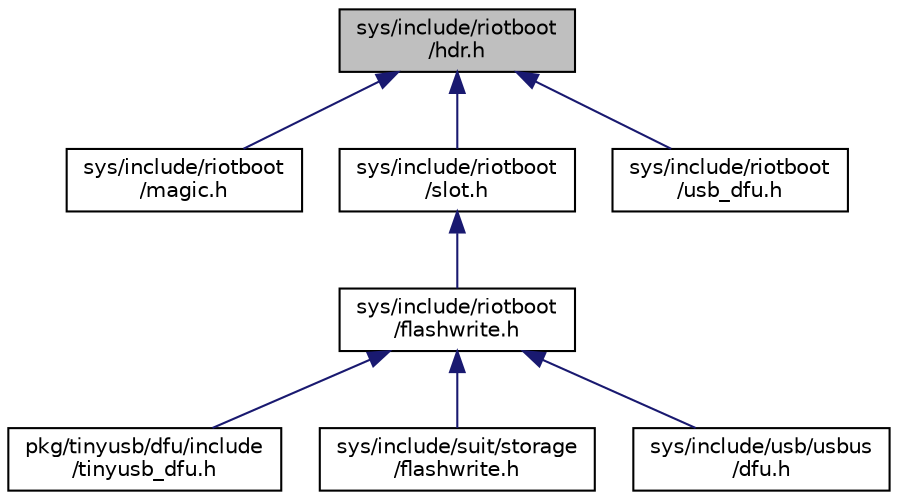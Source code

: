 digraph "sys/include/riotboot/hdr.h"
{
 // LATEX_PDF_SIZE
  edge [fontname="Helvetica",fontsize="10",labelfontname="Helvetica",labelfontsize="10"];
  node [fontname="Helvetica",fontsize="10",shape=record];
  Node1 [label="sys/include/riotboot\l/hdr.h",height=0.2,width=0.4,color="black", fillcolor="grey75", style="filled", fontcolor="black",tooltip="RIOT \"partition\" header and tools."];
  Node1 -> Node2 [dir="back",color="midnightblue",fontsize="10",style="solid",fontname="Helvetica"];
  Node2 [label="sys/include/riotboot\l/magic.h",height=0.2,width=0.4,color="black", fillcolor="white", style="filled",URL="$magic_8h.html",tooltip="USB DFU/serial initialization constants for riotboot."];
  Node1 -> Node3 [dir="back",color="midnightblue",fontsize="10",style="solid",fontname="Helvetica"];
  Node3 [label="sys/include/riotboot\l/slot.h",height=0.2,width=0.4,color="black", fillcolor="white", style="filled",URL="$slot_8h.html",tooltip="Slot management tools."];
  Node3 -> Node4 [dir="back",color="midnightblue",fontsize="10",style="solid",fontname="Helvetica"];
  Node4 [label="sys/include/riotboot\l/flashwrite.h",height=0.2,width=0.4,color="black", fillcolor="white", style="filled",URL="$riotboot_2flashwrite_8h.html",tooltip="riotboot flash writing module"];
  Node4 -> Node5 [dir="back",color="midnightblue",fontsize="10",style="solid",fontname="Helvetica"];
  Node5 [label="pkg/tinyusb/dfu/include\l/tinyusb_dfu.h",height=0.2,width=0.4,color="black", fillcolor="white", style="filled",URL="$tinyusb__dfu_8h.html",tooltip="TinyUSB specific DFU definitions."];
  Node4 -> Node6 [dir="back",color="midnightblue",fontsize="10",style="solid",fontname="Helvetica"];
  Node6 [label="sys/include/suit/storage\l/flashwrite.h",height=0.2,width=0.4,color="black", fillcolor="white", style="filled",URL="$suit_2storage_2flashwrite_8h_source.html",tooltip=" "];
  Node4 -> Node7 [dir="back",color="midnightblue",fontsize="10",style="solid",fontname="Helvetica"];
  Node7 [label="sys/include/usb/usbus\l/dfu.h",height=0.2,width=0.4,color="black", fillcolor="white", style="filled",URL="$usbus_2dfu_8h_source.html",tooltip=" "];
  Node1 -> Node8 [dir="back",color="midnightblue",fontsize="10",style="solid",fontname="Helvetica"];
  Node8 [label="sys/include/riotboot\l/usb_dfu.h",height=0.2,width=0.4,color="black", fillcolor="white", style="filled",URL="$usb__dfu_8h.html",tooltip="USB DFU initialization for riotboot."];
}

